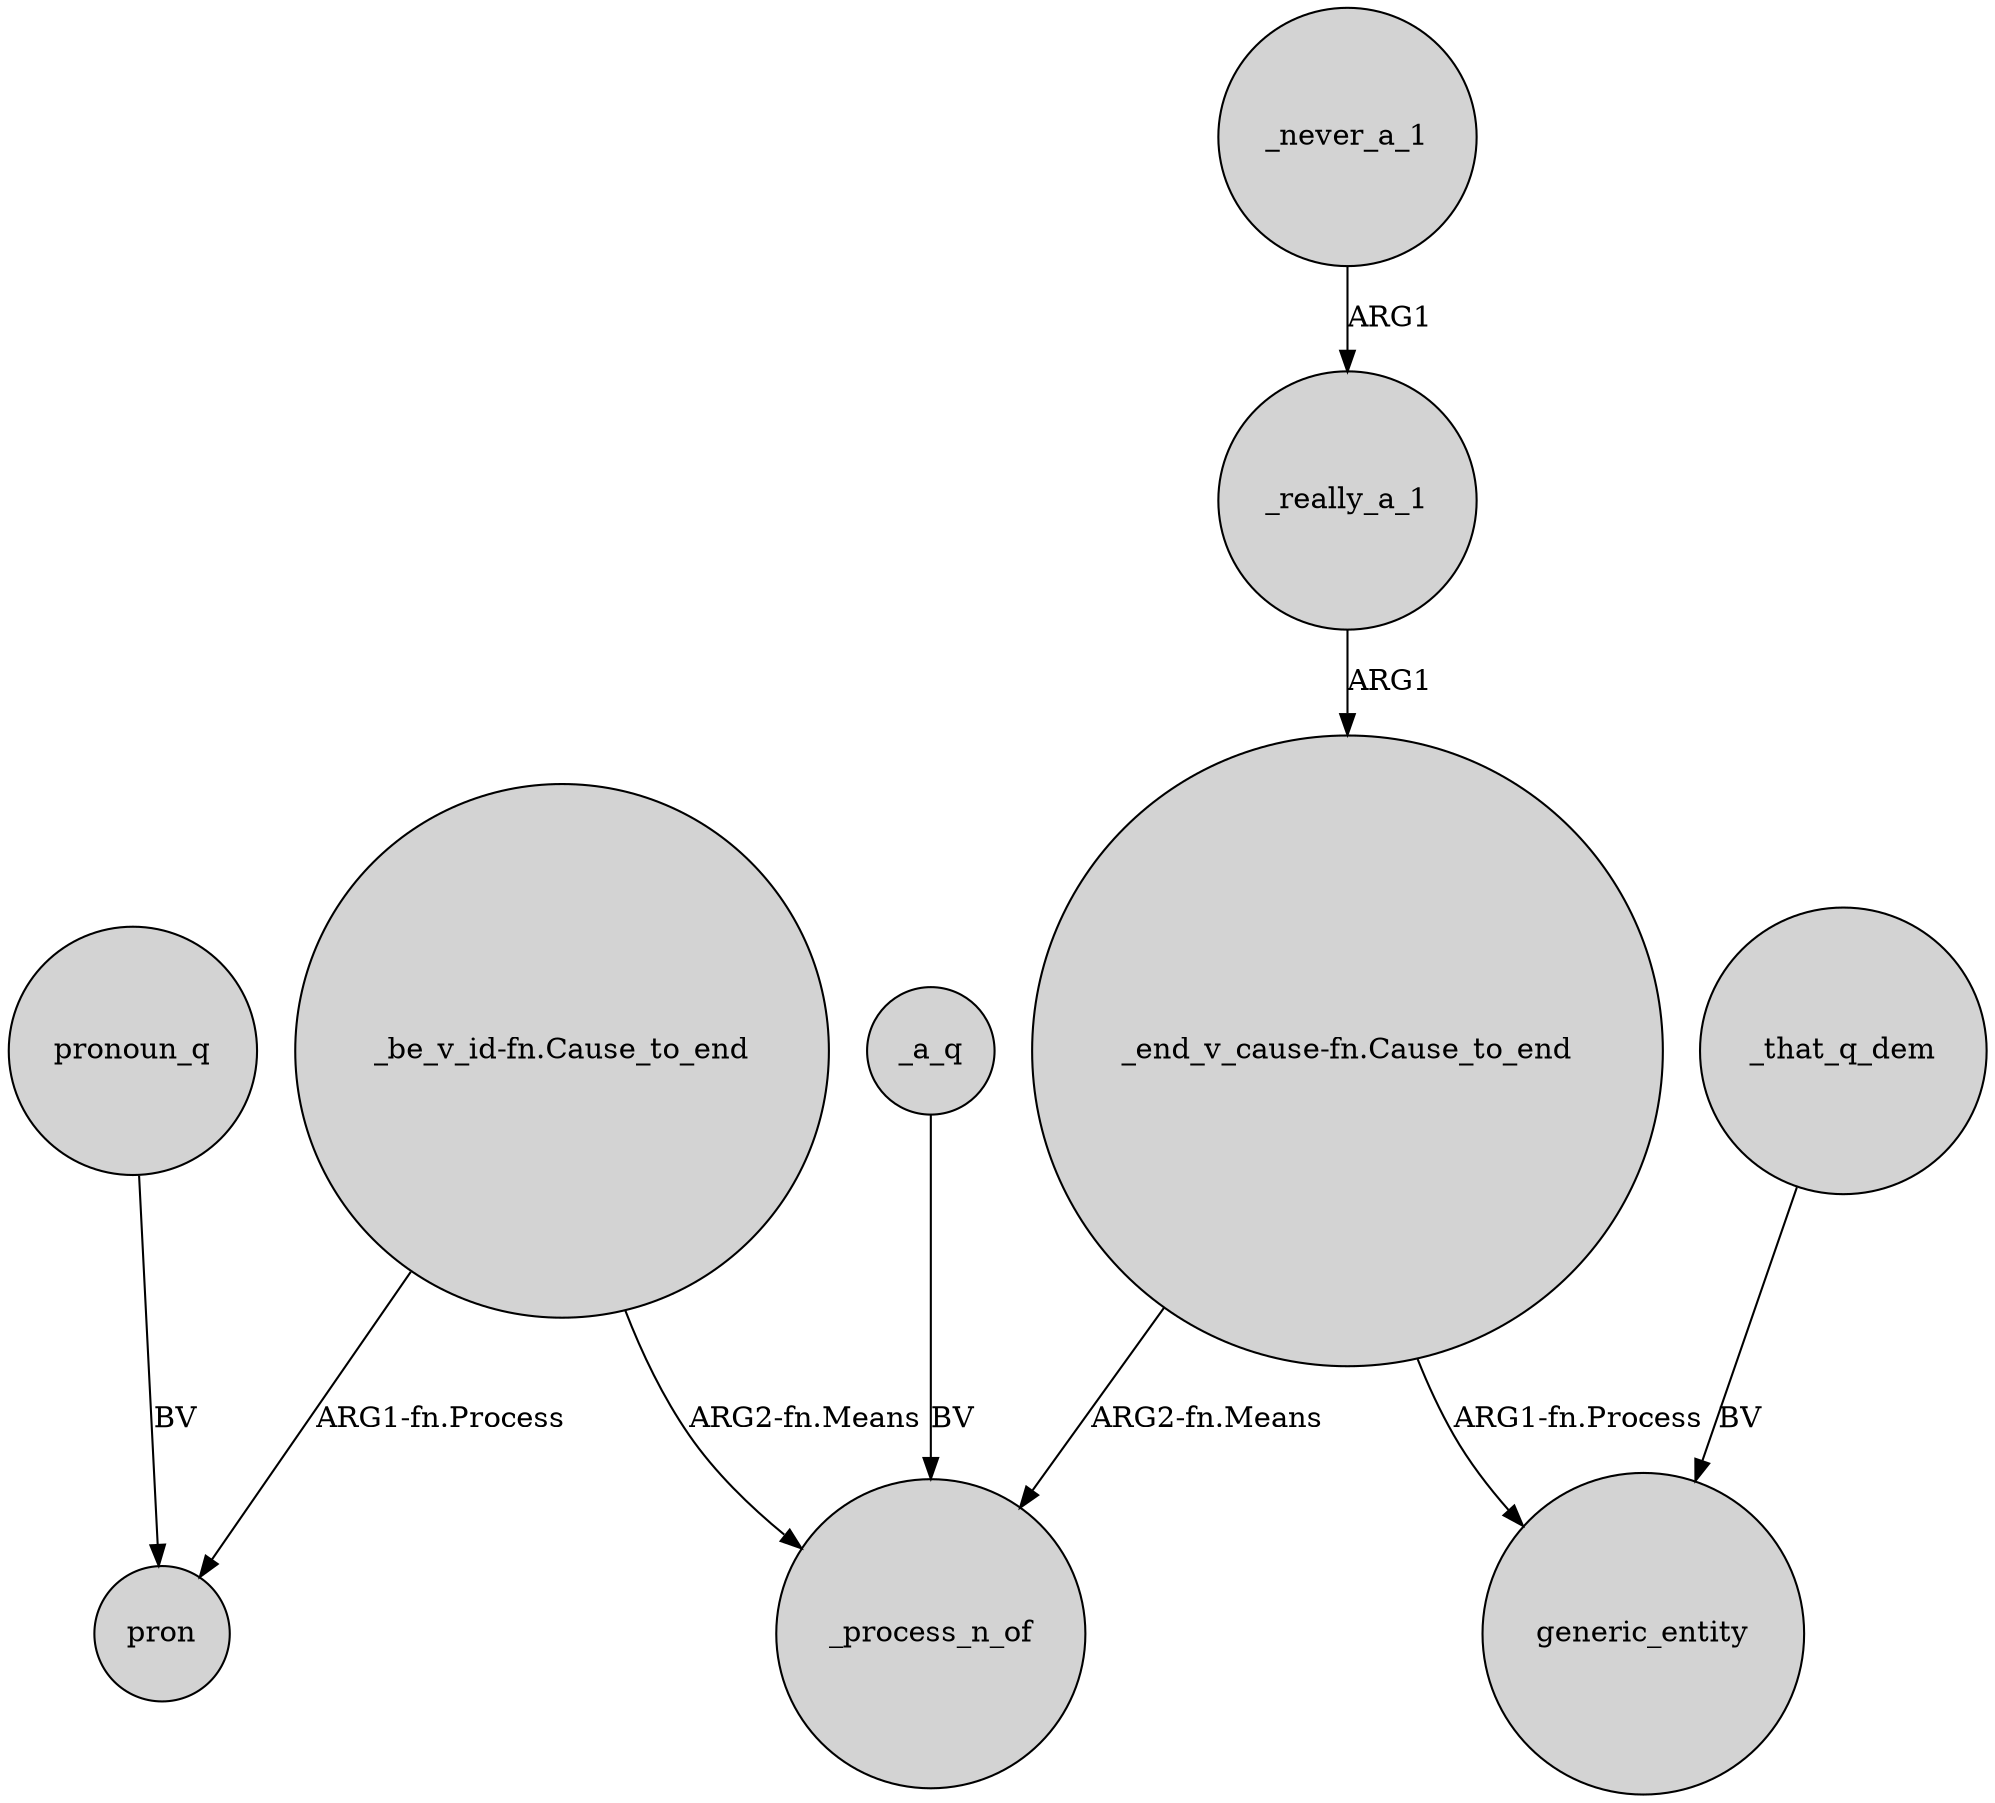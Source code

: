 digraph {
	node [shape=circle style=filled]
	_really_a_1 -> "_end_v_cause-fn.Cause_to_end" [label=ARG1]
	_never_a_1 -> _really_a_1 [label=ARG1]
	_a_q -> _process_n_of [label=BV]
	_that_q_dem -> generic_entity [label=BV]
	"_be_v_id-fn.Cause_to_end" -> _process_n_of [label="ARG2-fn.Means"]
	"_end_v_cause-fn.Cause_to_end" -> generic_entity [label="ARG1-fn.Process"]
	pronoun_q -> pron [label=BV]
	"_end_v_cause-fn.Cause_to_end" -> _process_n_of [label="ARG2-fn.Means"]
	"_be_v_id-fn.Cause_to_end" -> pron [label="ARG1-fn.Process"]
}
